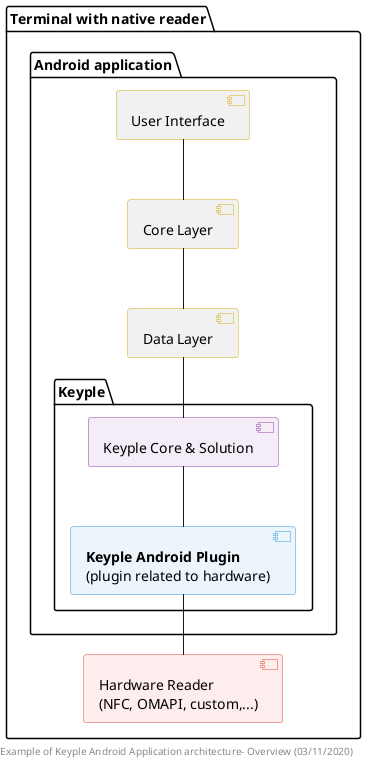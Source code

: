 @startuml
footer
    Example of Keyple Android Application architecture- Overview (03/11/2020)
end footer

' == THEME ==

'Couleurs issues de : https://htmlcolorcodes.com/fr/tableau-de-couleur/tableau-de-couleur-design-plat/
skinparam Shadowing false
skinparam component {
    BorderColor #D4AC0D
    ' Red
    BackgroundColor<<red>> #FDEDEC
    BorderColor<<red>> #E74C3C
    ' Purple
    BackgroundColor<<purple>> #F4ECF7
    BorderColor<<purple>> #8E44AD
    ' blue
    BackgroundColor<<blue>> #EBF5FB
    BorderColor<<blue>> #3498DB
    ' Green
    BackgroundColor<<green>> #E9F7EF
    BorderColor<<green>> #27AE60
    ' Grey
    BackgroundColor<<grey>> #EAECEE
    BorderColor<<grey>> #2C3E50
}
hide <<red>> stereotype
hide <<purple>> stereotype
hide <<blue>> stereotype
hide <<green>> stereotype
hide <<grey>> stereotype

' == CONTENT ==

package "Terminal with native reader" {
    package "Android application" {
        [User Interface] as UI
        [Core Layer] as core
        [Data Layer] as data
        package "Keyple" as localKeyple {
            [**Keyple Android Plugin**\n(plugin related to hardware)] as localLib <<blue>>
            [Keyple Core & Solution] as localKeypleLibs <<purple>>
        }
    }
    [Hardware Reader\n(NFC, OMAPI, custom,...)] as reader <<red>>
}
UI -- core
core -- data
data -- localKeypleLibs
localKeypleLibs -- localLib
localLib -- reader

@enduml